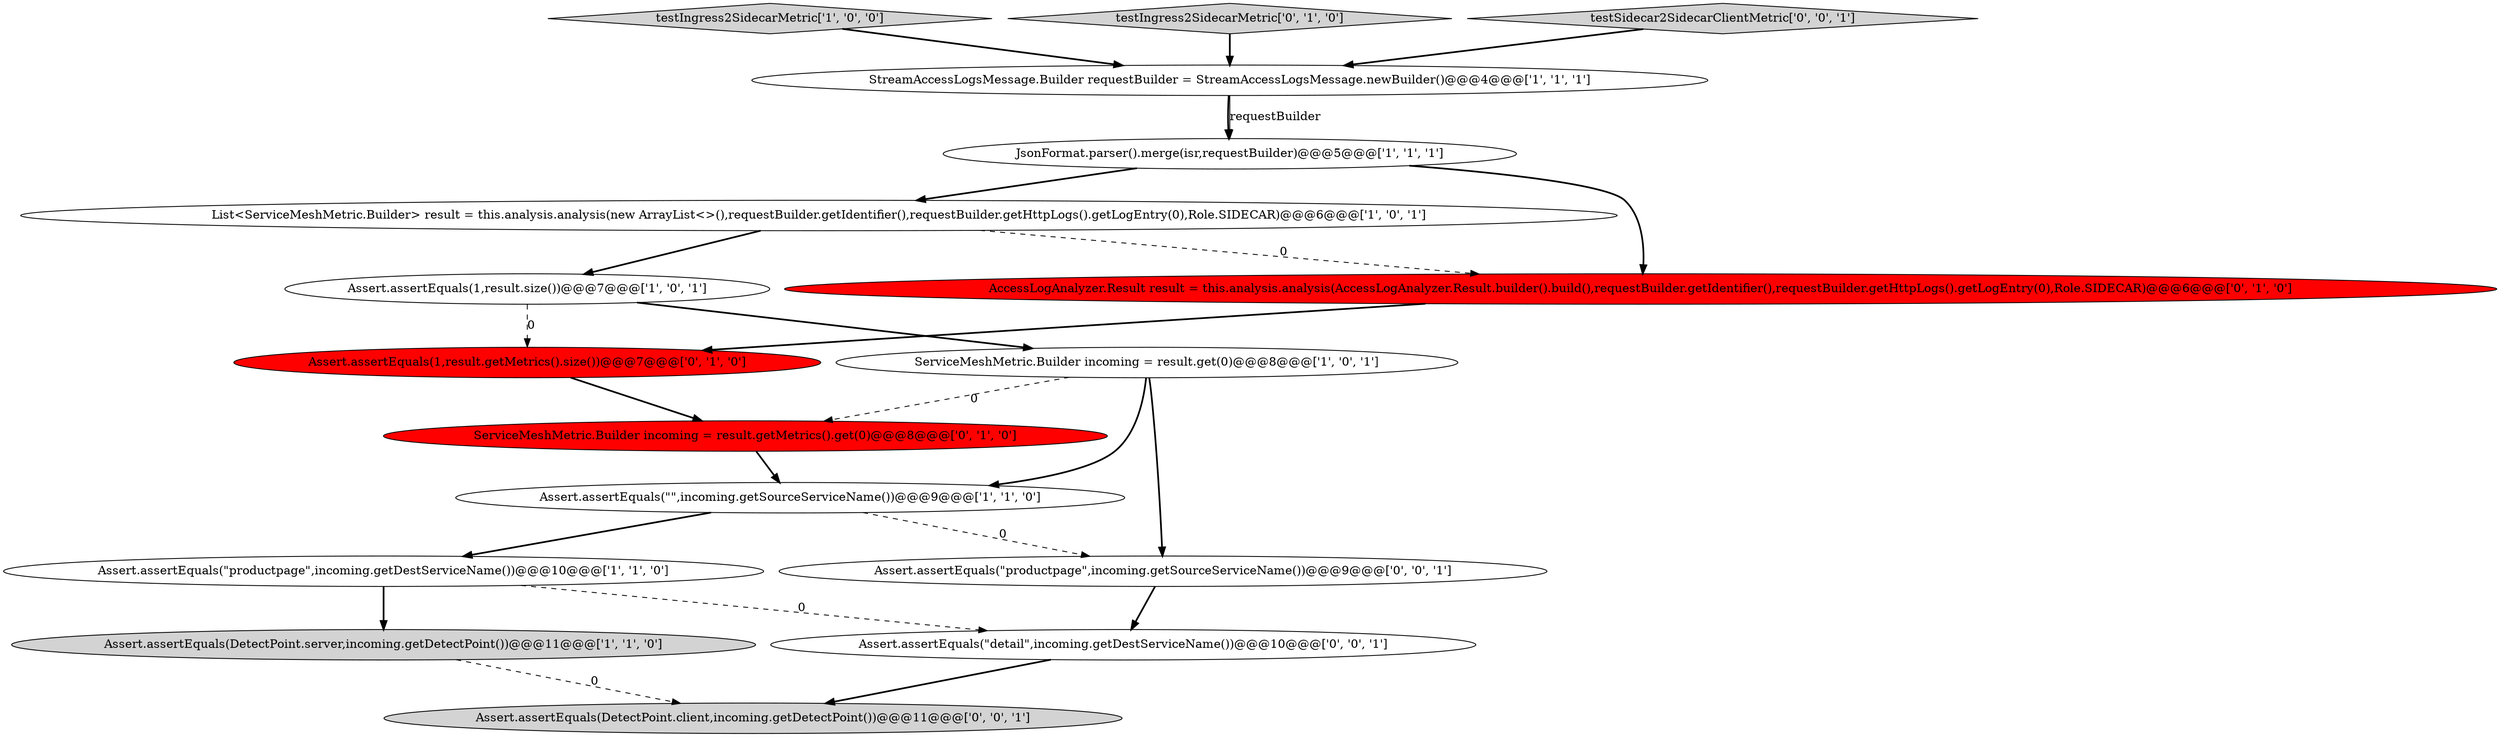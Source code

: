 digraph {
6 [style = filled, label = "Assert.assertEquals(\"\",incoming.getSourceServiceName())@@@9@@@['1', '1', '0']", fillcolor = white, shape = ellipse image = "AAA0AAABBB1BBB"];
2 [style = filled, label = "Assert.assertEquals(DetectPoint.server,incoming.getDetectPoint())@@@11@@@['1', '1', '0']", fillcolor = lightgray, shape = ellipse image = "AAA0AAABBB1BBB"];
7 [style = filled, label = "testIngress2SidecarMetric['1', '0', '0']", fillcolor = lightgray, shape = diamond image = "AAA0AAABBB1BBB"];
8 [style = filled, label = "Assert.assertEquals(\"productpage\",incoming.getDestServiceName())@@@10@@@['1', '1', '0']", fillcolor = white, shape = ellipse image = "AAA0AAABBB1BBB"];
12 [style = filled, label = "testIngress2SidecarMetric['0', '1', '0']", fillcolor = lightgray, shape = diamond image = "AAA0AAABBB2BBB"];
13 [style = filled, label = "testSidecar2SidecarClientMetric['0', '0', '1']", fillcolor = lightgray, shape = diamond image = "AAA0AAABBB3BBB"];
4 [style = filled, label = "List<ServiceMeshMetric.Builder> result = this.analysis.analysis(new ArrayList<>(),requestBuilder.getIdentifier(),requestBuilder.getHttpLogs().getLogEntry(0),Role.SIDECAR)@@@6@@@['1', '0', '1']", fillcolor = white, shape = ellipse image = "AAA0AAABBB1BBB"];
14 [style = filled, label = "Assert.assertEquals(\"productpage\",incoming.getSourceServiceName())@@@9@@@['0', '0', '1']", fillcolor = white, shape = ellipse image = "AAA0AAABBB3BBB"];
1 [style = filled, label = "StreamAccessLogsMessage.Builder requestBuilder = StreamAccessLogsMessage.newBuilder()@@@4@@@['1', '1', '1']", fillcolor = white, shape = ellipse image = "AAA0AAABBB1BBB"];
9 [style = filled, label = "Assert.assertEquals(1,result.getMetrics().size())@@@7@@@['0', '1', '0']", fillcolor = red, shape = ellipse image = "AAA1AAABBB2BBB"];
10 [style = filled, label = "AccessLogAnalyzer.Result result = this.analysis.analysis(AccessLogAnalyzer.Result.builder().build(),requestBuilder.getIdentifier(),requestBuilder.getHttpLogs().getLogEntry(0),Role.SIDECAR)@@@6@@@['0', '1', '0']", fillcolor = red, shape = ellipse image = "AAA1AAABBB2BBB"];
11 [style = filled, label = "ServiceMeshMetric.Builder incoming = result.getMetrics().get(0)@@@8@@@['0', '1', '0']", fillcolor = red, shape = ellipse image = "AAA1AAABBB2BBB"];
15 [style = filled, label = "Assert.assertEquals(DetectPoint.client,incoming.getDetectPoint())@@@11@@@['0', '0', '1']", fillcolor = lightgray, shape = ellipse image = "AAA0AAABBB3BBB"];
5 [style = filled, label = "Assert.assertEquals(1,result.size())@@@7@@@['1', '0', '1']", fillcolor = white, shape = ellipse image = "AAA0AAABBB1BBB"];
16 [style = filled, label = "Assert.assertEquals(\"detail\",incoming.getDestServiceName())@@@10@@@['0', '0', '1']", fillcolor = white, shape = ellipse image = "AAA0AAABBB3BBB"];
3 [style = filled, label = "ServiceMeshMetric.Builder incoming = result.get(0)@@@8@@@['1', '0', '1']", fillcolor = white, shape = ellipse image = "AAA0AAABBB1BBB"];
0 [style = filled, label = "JsonFormat.parser().merge(isr,requestBuilder)@@@5@@@['1', '1', '1']", fillcolor = white, shape = ellipse image = "AAA0AAABBB1BBB"];
5->3 [style = bold, label=""];
14->16 [style = bold, label=""];
16->15 [style = bold, label=""];
8->16 [style = dashed, label="0"];
7->1 [style = bold, label=""];
9->11 [style = bold, label=""];
11->6 [style = bold, label=""];
3->14 [style = bold, label=""];
3->6 [style = bold, label=""];
5->9 [style = dashed, label="0"];
1->0 [style = bold, label=""];
1->0 [style = solid, label="requestBuilder"];
6->14 [style = dashed, label="0"];
12->1 [style = bold, label=""];
13->1 [style = bold, label=""];
2->15 [style = dashed, label="0"];
0->10 [style = bold, label=""];
8->2 [style = bold, label=""];
0->4 [style = bold, label=""];
6->8 [style = bold, label=""];
10->9 [style = bold, label=""];
4->10 [style = dashed, label="0"];
4->5 [style = bold, label=""];
3->11 [style = dashed, label="0"];
}
